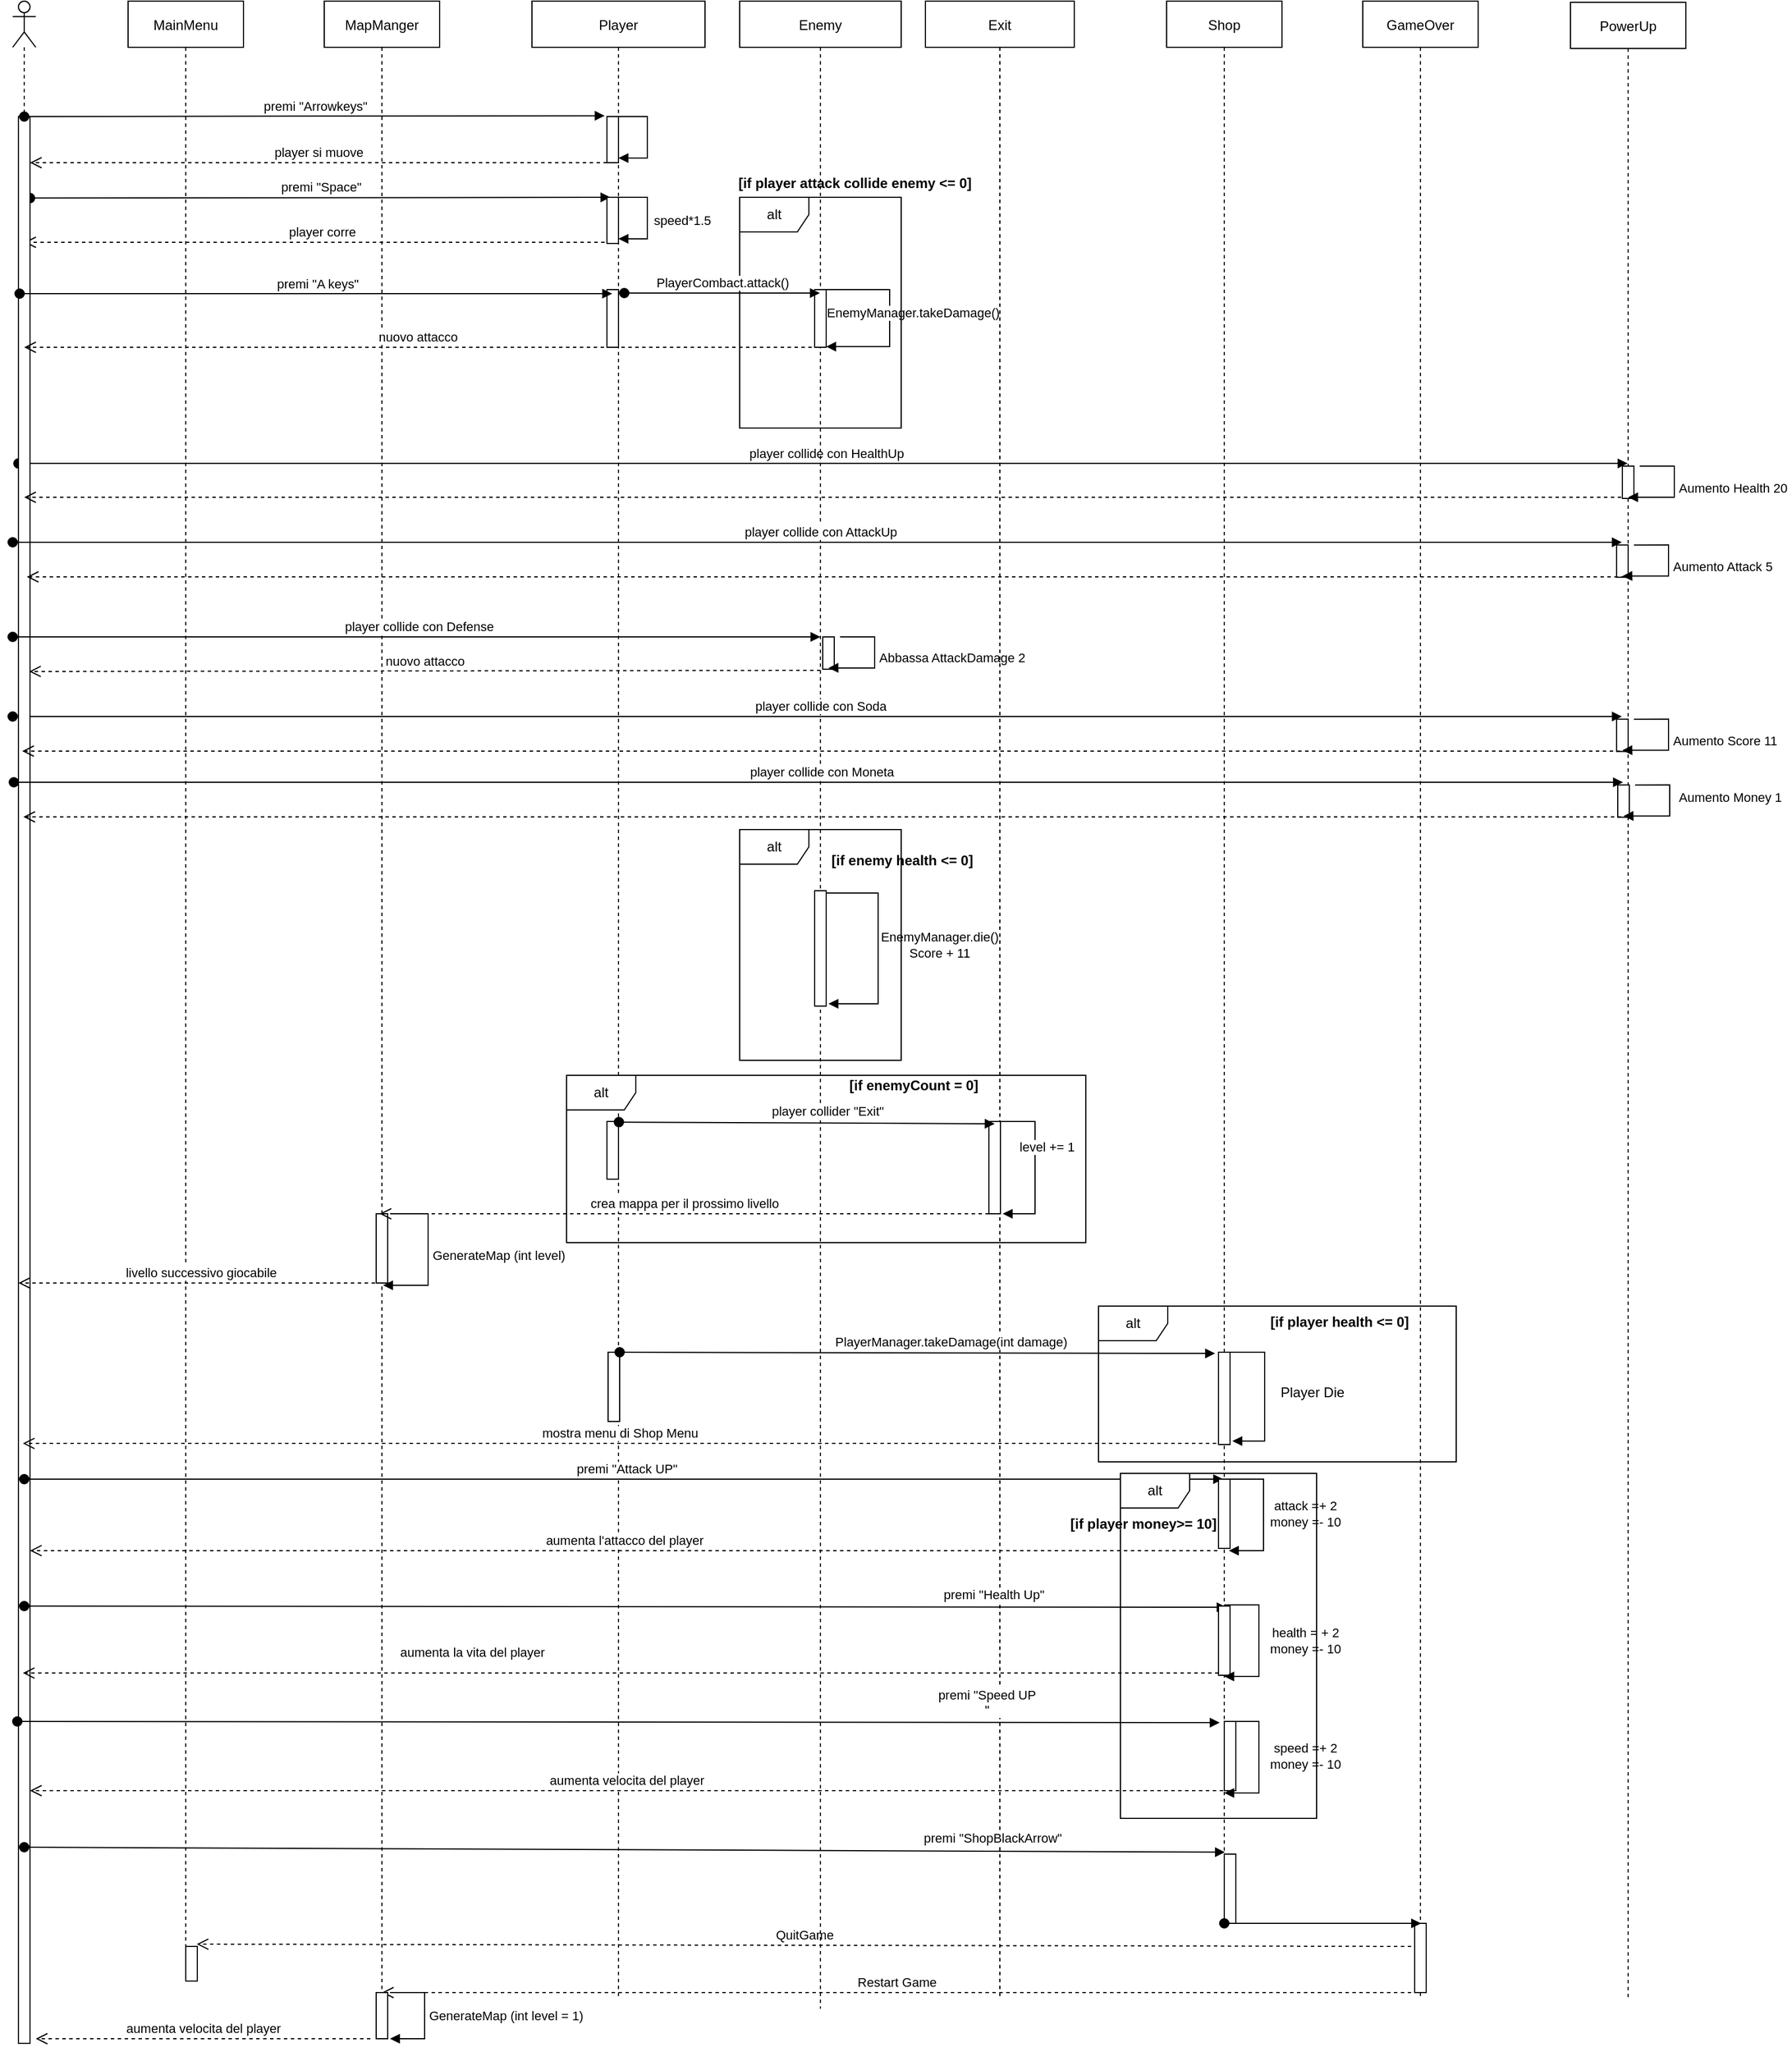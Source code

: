 <mxfile version="19.0.0" type="github">
  <diagram id="kgpKYQtTHZ0yAKxKKP6v" name="Page-1">
    <mxGraphModel dx="1654" dy="804" grid="1" gridSize="10" guides="1" tooltips="1" connect="1" arrows="1" fold="1" page="1" pageScale="1" pageWidth="1169" pageHeight="827" math="0" shadow="0">
      <root>
        <mxCell id="0" />
        <mxCell id="1" parent="0" />
        <mxCell id="IHDmYLQubq7b0O7IPrWK-1" value="MainMenu" style="shape=umlLifeline;perimeter=lifelinePerimeter;container=1;collapsible=0;recursiveResize=0;rounded=0;shadow=0;strokeWidth=1;" parent="1" vertex="1">
          <mxGeometry x="160" y="60" width="100" height="1690" as="geometry" />
        </mxCell>
        <mxCell id="H7HSWciS5RbThtjPVSTO-67" value="premi &quot;Space&quot;" style="html=1;verticalAlign=bottom;startArrow=oval;startFill=1;endArrow=block;startSize=8;rounded=0;entryX=-0.2;entryY=-0.017;entryDx=0;entryDy=0;entryPerimeter=0;" parent="IHDmYLQubq7b0O7IPrWK-1" edge="1">
          <mxGeometry x="0.004" width="60" relative="1" as="geometry">
            <mxPoint x="-85" y="170.68" as="sourcePoint" />
            <mxPoint x="418" y="170.0" as="targetPoint" />
            <mxPoint as="offset" />
          </mxGeometry>
        </mxCell>
        <mxCell id="xGa8KG1ZIACGz_nQ383S-38" value="player collide con HealthUp" style="html=1;verticalAlign=bottom;startArrow=oval;startFill=1;endArrow=block;startSize=8;rounded=0;" edge="1" parent="IHDmYLQubq7b0O7IPrWK-1" target="xGa8KG1ZIACGz_nQ383S-36">
          <mxGeometry x="0.004" width="60" relative="1" as="geometry">
            <mxPoint x="-95" y="400.68" as="sourcePoint" />
            <mxPoint x="408" y="400.0" as="targetPoint" />
            <mxPoint as="offset" />
          </mxGeometry>
        </mxCell>
        <mxCell id="IHDmYLQubq7b0O7IPrWK-10" value="MapManger" style="shape=umlLifeline;perimeter=lifelinePerimeter;container=1;collapsible=0;recursiveResize=0;rounded=0;shadow=0;strokeWidth=1;" parent="1" vertex="1">
          <mxGeometry x="330" y="60" width="100" height="1730" as="geometry" />
        </mxCell>
        <mxCell id="H7HSWciS5RbThtjPVSTO-12" value="" style="points=[];perimeter=orthogonalPerimeter;rounded=0;shadow=0;strokeWidth=1;" parent="IHDmYLQubq7b0O7IPrWK-10" vertex="1">
          <mxGeometry x="45" y="1051" width="10" height="60" as="geometry" />
        </mxCell>
        <mxCell id="H7HSWciS5RbThtjPVSTO-68" value="player corre" style="html=1;verticalAlign=bottom;endArrow=open;dashed=1;endSize=8;rounded=0;" parent="IHDmYLQubq7b0O7IPrWK-10" edge="1" target="IHDmYLQubq7b0O7IPrWK-14">
          <mxGeometry relative="1" as="geometry">
            <mxPoint x="255" y="209" as="sourcePoint" />
            <mxPoint x="-245" y="209" as="targetPoint" />
            <Array as="points">
              <mxPoint x="-170" y="209" />
            </Array>
          </mxGeometry>
        </mxCell>
        <mxCell id="IHDmYLQubq7b0O7IPrWK-12" value="Player" style="shape=umlLifeline;perimeter=lifelinePerimeter;container=1;collapsible=0;recursiveResize=0;rounded=0;shadow=0;strokeWidth=1;" parent="1" vertex="1">
          <mxGeometry x="510" y="60" width="150" height="1730" as="geometry" />
        </mxCell>
        <mxCell id="IHDmYLQubq7b0O7IPrWK-11" value="" style="points=[];perimeter=orthogonalPerimeter;rounded=0;shadow=0;strokeWidth=1;" parent="IHDmYLQubq7b0O7IPrWK-12" vertex="1">
          <mxGeometry x="65" y="100" width="10" height="40" as="geometry" />
        </mxCell>
        <mxCell id="IHDmYLQubq7b0O7IPrWK-27" value="" style="points=[];perimeter=orthogonalPerimeter;rounded=0;shadow=0;strokeWidth=1;" parent="IHDmYLQubq7b0O7IPrWK-12" vertex="1">
          <mxGeometry x="65" y="250" width="10" height="50" as="geometry" />
        </mxCell>
        <mxCell id="H7HSWciS5RbThtjPVSTO-7" value="" style="points=[];perimeter=orthogonalPerimeter;rounded=0;shadow=0;strokeWidth=1;" parent="IHDmYLQubq7b0O7IPrWK-12" vertex="1">
          <mxGeometry x="65" y="971" width="10" height="50" as="geometry" />
        </mxCell>
        <mxCell id="H7HSWciS5RbThtjPVSTO-10" value="" style="edgeStyle=orthogonalEdgeStyle;html=1;align=left;spacingLeft=2;endArrow=block;rounded=0;labelBackgroundColor=default;labelBorderColor=none;entryX=1;entryY=0.9;entryDx=0;entryDy=0;entryPerimeter=0;" parent="IHDmYLQubq7b0O7IPrWK-12" target="IHDmYLQubq7b0O7IPrWK-11" edge="1">
          <mxGeometry relative="1" as="geometry">
            <mxPoint x="75" y="100" as="sourcePoint" />
            <Array as="points">
              <mxPoint x="100" y="100" />
              <mxPoint x="100" y="136" />
            </Array>
            <mxPoint x="77" y="180" as="targetPoint" />
          </mxGeometry>
        </mxCell>
        <mxCell id="H7HSWciS5RbThtjPVSTO-65" value="" style="points=[];perimeter=orthogonalPerimeter;rounded=0;shadow=0;strokeWidth=1;" parent="IHDmYLQubq7b0O7IPrWK-12" vertex="1">
          <mxGeometry x="65" y="170" width="10" height="40" as="geometry" />
        </mxCell>
        <mxCell id="H7HSWciS5RbThtjPVSTO-66" value="" style="edgeStyle=orthogonalEdgeStyle;html=1;align=left;spacingLeft=2;endArrow=block;rounded=0;labelBackgroundColor=default;labelBorderColor=none;entryX=1;entryY=0.9;entryDx=0;entryDy=0;entryPerimeter=0;" parent="IHDmYLQubq7b0O7IPrWK-12" edge="1">
          <mxGeometry relative="1" as="geometry">
            <mxPoint x="75" y="170" as="sourcePoint" />
            <Array as="points">
              <mxPoint x="100" y="170" />
              <mxPoint x="100" y="206" />
            </Array>
            <mxPoint x="75" y="206" as="targetPoint" />
          </mxGeometry>
        </mxCell>
        <mxCell id="H7HSWciS5RbThtjPVSTO-69" value="speed*1.5" style="edgeLabel;html=1;align=center;verticalAlign=middle;resizable=0;points=[];" parent="H7HSWciS5RbThtjPVSTO-66" vertex="1" connectable="0">
          <mxGeometry x="-0.209" y="1" relative="1" as="geometry">
            <mxPoint x="29" y="11" as="offset" />
          </mxGeometry>
        </mxCell>
        <mxCell id="xGa8KG1ZIACGz_nQ383S-3" value="&lt;div&gt;alt&lt;/div&gt;" style="shape=umlFrame;whiteSpace=wrap;html=1;direction=east;" vertex="1" parent="IHDmYLQubq7b0O7IPrWK-12">
          <mxGeometry x="30" y="931" width="450" height="145" as="geometry" />
        </mxCell>
        <mxCell id="xGa8KG1ZIACGz_nQ383S-34" value="QuitGame" style="html=1;verticalAlign=bottom;endArrow=open;dashed=1;endSize=8;rounded=0;exitX=-0.1;exitY=1.033;exitDx=0;exitDy=0;exitPerimeter=0;entryX=0.951;entryY=-0.066;entryDx=0;entryDy=0;entryPerimeter=0;" edge="1" parent="IHDmYLQubq7b0O7IPrWK-12" target="xGa8KG1ZIACGz_nQ383S-33">
          <mxGeometry relative="1" as="geometry">
            <mxPoint x="762" y="1686" as="sourcePoint" />
            <mxPoint x="-130" y="1686" as="targetPoint" />
          </mxGeometry>
        </mxCell>
        <mxCell id="xGa8KG1ZIACGz_nQ383S-33" value="" style="points=[];perimeter=orthogonalPerimeter;rounded=0;shadow=0;strokeWidth=1;" vertex="1" parent="IHDmYLQubq7b0O7IPrWK-12">
          <mxGeometry x="-300" y="1686" width="10" height="30" as="geometry" />
        </mxCell>
        <mxCell id="IHDmYLQubq7b0O7IPrWK-13" value="Enemy" style="shape=umlLifeline;perimeter=lifelinePerimeter;container=1;collapsible=0;recursiveResize=0;rounded=0;shadow=0;strokeWidth=1;" parent="1" vertex="1">
          <mxGeometry x="690" y="60" width="140" height="1740" as="geometry" />
        </mxCell>
        <mxCell id="IHDmYLQubq7b0O7IPrWK-29" value="" style="points=[];perimeter=orthogonalPerimeter;rounded=0;shadow=0;strokeWidth=1;" parent="IHDmYLQubq7b0O7IPrWK-13" vertex="1">
          <mxGeometry x="65" y="250" width="10" height="50" as="geometry" />
        </mxCell>
        <mxCell id="IHDmYLQubq7b0O7IPrWK-31" value="" style="edgeStyle=orthogonalEdgeStyle;html=1;align=left;spacingLeft=2;endArrow=block;rounded=0;labelBackgroundColor=default;labelBorderColor=none;entryX=1.2;entryY=0.98;entryDx=0;entryDy=0;entryPerimeter=0;exitX=0.8;exitY=0.02;exitDx=0;exitDy=0;exitPerimeter=0;" parent="IHDmYLQubq7b0O7IPrWK-13" source="IHDmYLQubq7b0O7IPrWK-36" target="IHDmYLQubq7b0O7IPrWK-36" edge="1">
          <mxGeometry relative="1" as="geometry">
            <mxPoint x="65" y="781" as="sourcePoint" />
            <Array as="points">
              <mxPoint x="120" y="773" />
              <mxPoint x="120" y="869" />
            </Array>
            <mxPoint x="67" y="861" as="targetPoint" />
          </mxGeometry>
        </mxCell>
        <mxCell id="IHDmYLQubq7b0O7IPrWK-32" value="EnemyManager.die()&lt;br&gt;Score + 11" style="edgeLabel;html=1;align=center;verticalAlign=middle;resizable=0;points=[];" parent="IHDmYLQubq7b0O7IPrWK-31" vertex="1" connectable="0">
          <mxGeometry x="-0.185" y="3" relative="1" as="geometry">
            <mxPoint x="50" y="16" as="offset" />
          </mxGeometry>
        </mxCell>
        <mxCell id="IHDmYLQubq7b0O7IPrWK-36" value="" style="points=[];perimeter=orthogonalPerimeter;rounded=0;shadow=0;strokeWidth=1;" parent="IHDmYLQubq7b0O7IPrWK-13" vertex="1">
          <mxGeometry x="65" y="771" width="10" height="100" as="geometry" />
        </mxCell>
        <mxCell id="IHDmYLQubq7b0O7IPrWK-37" value="" style="edgeStyle=orthogonalEdgeStyle;html=1;align=left;spacingLeft=2;endArrow=block;rounded=0;labelBackgroundColor=default;labelBorderColor=none;entryX=1;entryY=0.988;entryDx=0;entryDy=0;entryPerimeter=0;exitX=0.8;exitY=0;exitDx=0;exitDy=0;exitPerimeter=0;" parent="IHDmYLQubq7b0O7IPrWK-13" source="IHDmYLQubq7b0O7IPrWK-29" target="IHDmYLQubq7b0O7IPrWK-29" edge="1">
          <mxGeometry relative="1" as="geometry">
            <mxPoint x="-170" y="230" as="sourcePoint" />
            <Array as="points">
              <mxPoint x="130" y="250" />
              <mxPoint x="130" y="299" />
            </Array>
            <mxPoint x="-168" y="310" as="targetPoint" />
          </mxGeometry>
        </mxCell>
        <mxCell id="IHDmYLQubq7b0O7IPrWK-38" value="EnemyManager.takeDamage()" style="edgeLabel;html=1;align=center;verticalAlign=middle;resizable=0;points=[];" parent="IHDmYLQubq7b0O7IPrWK-37" vertex="1" connectable="0">
          <mxGeometry x="-0.185" y="3" relative="1" as="geometry">
            <mxPoint x="17" y="11" as="offset" />
          </mxGeometry>
        </mxCell>
        <mxCell id="H7HSWciS5RbThtjPVSTO-1" value="&lt;div&gt;alt&lt;/div&gt;" style="shape=umlFrame;whiteSpace=wrap;html=1;direction=east;" parent="IHDmYLQubq7b0O7IPrWK-13" vertex="1">
          <mxGeometry y="718" width="140" height="200" as="geometry" />
        </mxCell>
        <mxCell id="xGa8KG1ZIACGz_nQ383S-1" value="&lt;div&gt;alt&lt;/div&gt;" style="shape=umlFrame;whiteSpace=wrap;html=1;direction=east;" vertex="1" parent="IHDmYLQubq7b0O7IPrWK-13">
          <mxGeometry y="170" width="140" height="200" as="geometry" />
        </mxCell>
        <mxCell id="xGa8KG1ZIACGz_nQ383S-2" value="[if player attack collide enemy &lt;= 0]" style="text;align=center;fontStyle=1;verticalAlign=middle;spacingLeft=3;spacingRight=3;strokeColor=none;rotatable=0;points=[[0,0.5],[1,0.5]];portConstraint=eastwest;" vertex="1" parent="IHDmYLQubq7b0O7IPrWK-13">
          <mxGeometry x="60" y="144" width="80" height="26" as="geometry" />
        </mxCell>
        <mxCell id="xGa8KG1ZIACGz_nQ383S-47" value="player collide con Soda" style="html=1;verticalAlign=bottom;startArrow=oval;startFill=1;endArrow=block;startSize=8;rounded=0;" edge="1" parent="IHDmYLQubq7b0O7IPrWK-13">
          <mxGeometry x="0.004" width="60" relative="1" as="geometry">
            <mxPoint x="-630" y="620" as="sourcePoint" />
            <mxPoint x="764.5" y="620" as="targetPoint" />
            <mxPoint as="offset" />
          </mxGeometry>
        </mxCell>
        <mxCell id="xGa8KG1ZIACGz_nQ383S-48" value="" style="points=[];perimeter=orthogonalPerimeter;rounded=0;shadow=0;strokeWidth=1;" vertex="1" parent="IHDmYLQubq7b0O7IPrWK-13">
          <mxGeometry x="760" y="622.32" width="10" height="28" as="geometry" />
        </mxCell>
        <mxCell id="xGa8KG1ZIACGz_nQ383S-49" value="Aumento Score 11" style="edgeStyle=orthogonalEdgeStyle;html=1;align=left;spacingLeft=2;endArrow=block;rounded=0;labelBackgroundColor=default;labelBorderColor=none;" edge="1" parent="IHDmYLQubq7b0O7IPrWK-13">
          <mxGeometry relative="1" as="geometry">
            <mxPoint x="775" y="622.32" as="sourcePoint" />
            <Array as="points">
              <mxPoint x="805" y="622.32" />
              <mxPoint x="805" y="649.32" />
              <mxPoint x="766" y="649.32" />
            </Array>
            <mxPoint x="765" y="649.32" as="targetPoint" />
          </mxGeometry>
        </mxCell>
        <mxCell id="xGa8KG1ZIACGz_nQ383S-45" value="" style="points=[];perimeter=orthogonalPerimeter;rounded=0;shadow=0;strokeWidth=1;" vertex="1" parent="IHDmYLQubq7b0O7IPrWK-13">
          <mxGeometry x="72" y="551.02" width="10" height="28" as="geometry" />
        </mxCell>
        <mxCell id="xGa8KG1ZIACGz_nQ383S-46" value="Abbassa AttackDamage 2" style="edgeStyle=orthogonalEdgeStyle;html=1;align=left;spacingLeft=2;endArrow=block;rounded=0;labelBackgroundColor=default;labelBorderColor=none;" edge="1" parent="IHDmYLQubq7b0O7IPrWK-13">
          <mxGeometry relative="1" as="geometry">
            <mxPoint x="87" y="551.02" as="sourcePoint" />
            <Array as="points">
              <mxPoint x="117" y="551.02" />
              <mxPoint x="117" y="578.02" />
              <mxPoint x="78" y="578.02" />
            </Array>
            <mxPoint x="77" y="578.02" as="targetPoint" />
          </mxGeometry>
        </mxCell>
        <mxCell id="IHDmYLQubq7b0O7IPrWK-14" value="" style="shape=umlLifeline;participant=umlActor;perimeter=lifelinePerimeter;whiteSpace=wrap;html=1;container=1;collapsible=0;recursiveResize=0;verticalAlign=top;spacingTop=36;outlineConnect=0;" parent="1" vertex="1">
          <mxGeometry x="60" y="60" width="20" height="1770" as="geometry" />
        </mxCell>
        <mxCell id="IHDmYLQubq7b0O7IPrWK-15" value="" style="points=[];perimeter=orthogonalPerimeter;rounded=0;shadow=0;strokeWidth=1;" parent="IHDmYLQubq7b0O7IPrWK-14" vertex="1">
          <mxGeometry x="5" y="100" width="10" height="1670" as="geometry" />
        </mxCell>
        <mxCell id="H7HSWciS5RbThtjPVSTO-17" value="livello successivo giocabile" style="html=1;verticalAlign=bottom;endArrow=open;dashed=1;endSize=8;rounded=0;entryX=0.3;entryY=0;entryDx=0;entryDy=0;entryPerimeter=0;" parent="IHDmYLQubq7b0O7IPrWK-14" edge="1">
          <mxGeometry relative="1" as="geometry">
            <mxPoint x="320" y="1111" as="sourcePoint" />
            <mxPoint x="5" y="1111" as="targetPoint" />
          </mxGeometry>
        </mxCell>
        <mxCell id="IHDmYLQubq7b0O7IPrWK-20" value="Exit" style="shape=umlLifeline;perimeter=lifelinePerimeter;container=1;collapsible=0;recursiveResize=0;rounded=0;shadow=0;strokeWidth=1;" parent="1" vertex="1">
          <mxGeometry x="851" y="60" width="129" height="1730" as="geometry" />
        </mxCell>
        <mxCell id="H7HSWciS5RbThtjPVSTO-8" value="" style="points=[];perimeter=orthogonalPerimeter;rounded=0;shadow=0;strokeWidth=1;" parent="IHDmYLQubq7b0O7IPrWK-20" vertex="1">
          <mxGeometry x="55" y="971" width="10" height="80" as="geometry" />
        </mxCell>
        <mxCell id="H7HSWciS5RbThtjPVSTO-19" value="&lt;div&gt;alt&lt;/div&gt;" style="shape=umlFrame;whiteSpace=wrap;html=1;direction=east;" parent="IHDmYLQubq7b0O7IPrWK-20" vertex="1">
          <mxGeometry x="150" y="1131" width="310" height="135" as="geometry" />
        </mxCell>
        <mxCell id="IHDmYLQubq7b0O7IPrWK-39" value="[if enemy health &lt;= 0]" style="text;align=center;fontStyle=1;verticalAlign=middle;spacingLeft=3;spacingRight=3;strokeColor=none;rotatable=0;points=[[0,0.5],[1,0.5]];portConstraint=eastwest;" parent="IHDmYLQubq7b0O7IPrWK-20" vertex="1">
          <mxGeometry x="-60" y="731" width="80" height="26" as="geometry" />
        </mxCell>
        <mxCell id="H7HSWciS5RbThtjPVSTO-23" value="" style="points=[];perimeter=orthogonalPerimeter;rounded=0;shadow=0;strokeWidth=1;" parent="IHDmYLQubq7b0O7IPrWK-20" vertex="1">
          <mxGeometry x="-275" y="1171" width="10" height="60" as="geometry" />
        </mxCell>
        <mxCell id="IHDmYLQubq7b0O7IPrWK-22" value="" style="edgeStyle=orthogonalEdgeStyle;html=1;align=left;spacingLeft=2;endArrow=block;rounded=0;labelBackgroundColor=default;labelBorderColor=none;" parent="IHDmYLQubq7b0O7IPrWK-20" edge="1">
          <mxGeometry relative="1" as="geometry">
            <mxPoint x="65" y="971" as="sourcePoint" />
            <Array as="points">
              <mxPoint x="95" y="971" />
              <mxPoint x="95" y="1051" />
            </Array>
            <mxPoint x="67" y="1051" as="targetPoint" />
          </mxGeometry>
        </mxCell>
        <mxCell id="H7HSWciS5RbThtjPVSTO-11" value="level += 1" style="edgeLabel;html=1;align=center;verticalAlign=middle;resizable=0;points=[];" parent="IHDmYLQubq7b0O7IPrWK-22" vertex="1" connectable="0">
          <mxGeometry x="-0.246" y="1" relative="1" as="geometry">
            <mxPoint x="9" as="offset" />
          </mxGeometry>
        </mxCell>
        <mxCell id="H7HSWciS5RbThtjPVSTO-24" value="PlayerManager.takeDamage(int damage)" style="html=1;verticalAlign=bottom;startArrow=oval;startFill=1;endArrow=block;startSize=8;rounded=0;entryX=-0.3;entryY=0.013;entryDx=0;entryDy=0;entryPerimeter=0;" parent="IHDmYLQubq7b0O7IPrWK-20" target="H7HSWciS5RbThtjPVSTO-46" edge="1">
          <mxGeometry x="0.111" y="1" width="60" relative="1" as="geometry">
            <mxPoint x="-265" y="1171" as="sourcePoint" />
            <mxPoint x="60" y="1173" as="targetPoint" />
            <mxPoint as="offset" />
          </mxGeometry>
        </mxCell>
        <mxCell id="xGa8KG1ZIACGz_nQ383S-4" value="[if enemyCount = 0]" style="text;align=center;fontStyle=1;verticalAlign=middle;spacingLeft=3;spacingRight=3;strokeColor=none;rotatable=0;points=[[0,0.5],[1,0.5]];portConstraint=eastwest;" vertex="1" parent="IHDmYLQubq7b0O7IPrWK-20">
          <mxGeometry x="-50" y="926" width="80" height="26" as="geometry" />
        </mxCell>
        <mxCell id="xGa8KG1ZIACGz_nQ383S-7" value="Player Die" style="text;html=1;align=center;verticalAlign=middle;resizable=0;points=[];autosize=1;strokeColor=none;fillColor=none;" vertex="1" parent="IHDmYLQubq7b0O7IPrWK-20">
          <mxGeometry x="300" y="1196" width="70" height="20" as="geometry" />
        </mxCell>
        <mxCell id="H7HSWciS5RbThtjPVSTO-22" value="[if player health &lt;= 0]" style="text;align=center;fontStyle=1;verticalAlign=middle;spacingLeft=3;spacingRight=3;strokeColor=none;rotatable=0;points=[[0,0.5],[1,0.5]];portConstraint=eastwest;" parent="IHDmYLQubq7b0O7IPrWK-20" vertex="1">
          <mxGeometry x="319" y="1131" width="80" height="26" as="geometry" />
        </mxCell>
        <mxCell id="xGa8KG1ZIACGz_nQ383S-44" value="player collide con Defense" style="html=1;verticalAlign=bottom;startArrow=oval;startFill=1;endArrow=block;startSize=8;rounded=0;" edge="1" parent="IHDmYLQubq7b0O7IPrWK-20">
          <mxGeometry x="0.004" width="60" relative="1" as="geometry">
            <mxPoint x="-791" y="551" as="sourcePoint" />
            <mxPoint x="-91" y="551" as="targetPoint" />
            <mxPoint as="offset" />
          </mxGeometry>
        </mxCell>
        <mxCell id="xGa8KG1ZIACGz_nQ383S-55" value="" style="html=1;verticalAlign=bottom;endArrow=open;dashed=1;endSize=8;rounded=0;exitX=-0.25;exitY=1;exitDx=0;exitDy=0;exitPerimeter=0;" edge="1" parent="IHDmYLQubq7b0O7IPrWK-20" target="IHDmYLQubq7b0O7IPrWK-14">
          <mxGeometry relative="1" as="geometry">
            <mxPoint x="609" y="430.0" as="sourcePoint" />
            <mxPoint x="-74.25" y="430.0" as="targetPoint" />
          </mxGeometry>
        </mxCell>
        <mxCell id="IHDmYLQubq7b0O7IPrWK-21" value="GameOver" style="shape=umlLifeline;perimeter=lifelinePerimeter;container=1;collapsible=0;recursiveResize=0;rounded=0;shadow=0;strokeWidth=1;" parent="1" vertex="1">
          <mxGeometry x="1230" y="60" width="100" height="1730" as="geometry" />
        </mxCell>
        <mxCell id="H7HSWciS5RbThtjPVSTO-61" value="" style="points=[];perimeter=orthogonalPerimeter;rounded=0;shadow=0;strokeWidth=1;" parent="IHDmYLQubq7b0O7IPrWK-21" vertex="1">
          <mxGeometry x="45" y="1666" width="10" height="60" as="geometry" />
        </mxCell>
        <mxCell id="IHDmYLQubq7b0O7IPrWK-3" value="premi &quot;Arrowkeys&quot;" style="html=1;verticalAlign=bottom;startArrow=oval;startFill=1;endArrow=block;startSize=8;rounded=0;entryX=-0.2;entryY=-0.017;entryDx=0;entryDy=0;entryPerimeter=0;" parent="1" target="IHDmYLQubq7b0O7IPrWK-11" edge="1">
          <mxGeometry x="0.004" width="60" relative="1" as="geometry">
            <mxPoint x="70" y="160" as="sourcePoint" />
            <mxPoint x="247" y="180.06" as="targetPoint" />
            <mxPoint as="offset" />
          </mxGeometry>
        </mxCell>
        <mxCell id="IHDmYLQubq7b0O7IPrWK-23" value="player si muove" style="html=1;verticalAlign=bottom;endArrow=open;dashed=1;endSize=8;rounded=0;" parent="1" source="IHDmYLQubq7b0O7IPrWK-11" target="IHDmYLQubq7b0O7IPrWK-15" edge="1">
          <mxGeometry relative="1" as="geometry">
            <mxPoint x="390" y="220" as="sourcePoint" />
            <mxPoint x="70" y="240" as="targetPoint" />
            <Array as="points">
              <mxPoint x="150" y="200" />
            </Array>
          </mxGeometry>
        </mxCell>
        <mxCell id="IHDmYLQubq7b0O7IPrWK-28" value="&lt;div&gt;premi &quot;A keys&quot;&lt;/div&gt;" style="html=1;verticalAlign=bottom;startArrow=oval;startFill=1;endArrow=block;startSize=8;rounded=0;exitX=0.1;exitY=0.258;exitDx=0;exitDy=0;exitPerimeter=0;" parent="1" edge="1">
          <mxGeometry x="0.004" width="60" relative="1" as="geometry">
            <mxPoint x="66" y="313.5" as="sourcePoint" />
            <mxPoint x="579.5" y="313.5" as="targetPoint" />
            <mxPoint as="offset" />
          </mxGeometry>
        </mxCell>
        <mxCell id="IHDmYLQubq7b0O7IPrWK-33" value="nuovo attacco" style="html=1;verticalAlign=bottom;endArrow=open;dashed=1;endSize=8;rounded=0;exitX=-0.25;exitY=1;exitDx=0;exitDy=0;exitPerimeter=0;" parent="1" source="IHDmYLQubq7b0O7IPrWK-29" target="IHDmYLQubq7b0O7IPrWK-14" edge="1">
          <mxGeometry relative="1" as="geometry">
            <mxPoint x="682.5" y="380.9" as="sourcePoint" />
            <mxPoint x="570" y="380" as="targetPoint" />
          </mxGeometry>
        </mxCell>
        <mxCell id="H7HSWciS5RbThtjPVSTO-13" value="crea mappa per il prossimo livello" style="html=1;verticalAlign=bottom;endArrow=open;dashed=1;endSize=8;rounded=0;entryX=0.3;entryY=0;entryDx=0;entryDy=0;entryPerimeter=0;" parent="1" source="H7HSWciS5RbThtjPVSTO-8" target="H7HSWciS5RbThtjPVSTO-12" edge="1">
          <mxGeometry relative="1" as="geometry">
            <mxPoint x="893" y="1111" as="sourcePoint" />
            <mxPoint x="390" y="1111" as="targetPoint" />
          </mxGeometry>
        </mxCell>
        <mxCell id="H7HSWciS5RbThtjPVSTO-14" value="GenerateMap (int level)" style="edgeStyle=orthogonalEdgeStyle;html=1;align=left;spacingLeft=2;endArrow=block;rounded=0;labelBackgroundColor=default;labelBorderColor=none;entryX=0.51;entryY=0.865;entryDx=0;entryDy=0;entryPerimeter=0;" parent="1" edge="1">
          <mxGeometry relative="1" as="geometry">
            <mxPoint x="390" y="1111" as="sourcePoint" />
            <Array as="points">
              <mxPoint x="420" y="1111" />
              <mxPoint x="420" y="1173" />
            </Array>
            <mxPoint x="381" y="1173" as="targetPoint" />
          </mxGeometry>
        </mxCell>
        <mxCell id="H7HSWciS5RbThtjPVSTO-34" value="premi &quot;Attack UP&quot;" style="html=1;verticalAlign=bottom;startArrow=oval;startFill=1;endArrow=block;startSize=8;rounded=0;entryX=0.4;entryY=0;entryDx=0;entryDy=0;entryPerimeter=0;" parent="1" target="H7HSWciS5RbThtjPVSTO-47" edge="1">
          <mxGeometry x="0.004" width="60" relative="1" as="geometry">
            <mxPoint x="70" y="1341" as="sourcePoint" />
            <mxPoint x="380" y="1341" as="targetPoint" />
            <mxPoint as="offset" />
          </mxGeometry>
        </mxCell>
        <mxCell id="H7HSWciS5RbThtjPVSTO-35" value="aumenta l&#39;attacco del player" style="html=1;verticalAlign=bottom;endArrow=open;dashed=1;endSize=8;rounded=0;exitX=-0.1;exitY=1.033;exitDx=0;exitDy=0;exitPerimeter=0;" parent="1" source="H7HSWciS5RbThtjPVSTO-47" edge="1">
          <mxGeometry relative="1" as="geometry">
            <mxPoint x="1062.5" y="1401" as="sourcePoint" />
            <mxPoint x="75" y="1402.98" as="targetPoint" />
          </mxGeometry>
        </mxCell>
        <mxCell id="H7HSWciS5RbThtjPVSTO-39" value="premi &quot;Health Up&quot;" style="html=1;verticalAlign=bottom;startArrow=oval;startFill=1;endArrow=block;startSize=8;rounded=0;entryX=0.7;entryY=0.017;entryDx=0;entryDy=0;entryPerimeter=0;" parent="1" target="H7HSWciS5RbThtjPVSTO-48" edge="1">
          <mxGeometry x="0.612" y="2" width="60" relative="1" as="geometry">
            <mxPoint x="70" y="1451" as="sourcePoint" />
            <mxPoint x="1284" y="1451" as="targetPoint" />
            <mxPoint as="offset" />
          </mxGeometry>
        </mxCell>
        <mxCell id="H7HSWciS5RbThtjPVSTO-28" value="&lt;div&gt;mostra menu di Shop Menu&lt;br&gt;&lt;/div&gt;" style="html=1;verticalAlign=bottom;endArrow=open;dashed=1;endSize=8;rounded=0;exitX=-0.2;exitY=0.988;exitDx=0;exitDy=0;exitPerimeter=0;" parent="1" source="H7HSWciS5RbThtjPVSTO-46" edge="1">
          <mxGeometry relative="1" as="geometry">
            <mxPoint x="1055" y="1311" as="sourcePoint" />
            <mxPoint x="68.833" y="1310.04" as="targetPoint" />
          </mxGeometry>
        </mxCell>
        <mxCell id="H7HSWciS5RbThtjPVSTO-41" value="aumenta la vita del player" style="html=1;verticalAlign=bottom;endArrow=open;dashed=1;endSize=8;rounded=0;exitX=0;exitY=0.967;exitDx=0;exitDy=0;exitPerimeter=0;" parent="1" source="H7HSWciS5RbThtjPVSTO-48" edge="1">
          <mxGeometry x="0.249" y="-9" relative="1" as="geometry">
            <mxPoint x="1275" y="1510" as="sourcePoint" />
            <mxPoint x="68.833" y="1509.02" as="targetPoint" />
            <mxPoint as="offset" />
          </mxGeometry>
        </mxCell>
        <mxCell id="H7HSWciS5RbThtjPVSTO-45" value="Shop" style="shape=umlLifeline;perimeter=lifelinePerimeter;container=1;collapsible=0;recursiveResize=0;rounded=0;shadow=0;strokeWidth=1;" parent="1" vertex="1">
          <mxGeometry x="1060" y="60" width="100" height="1670" as="geometry" />
        </mxCell>
        <mxCell id="H7HSWciS5RbThtjPVSTO-46" value="" style="points=[];perimeter=orthogonalPerimeter;rounded=0;shadow=0;strokeWidth=1;" parent="H7HSWciS5RbThtjPVSTO-45" vertex="1">
          <mxGeometry x="45" y="1171" width="10" height="80" as="geometry" />
        </mxCell>
        <mxCell id="H7HSWciS5RbThtjPVSTO-47" value="" style="points=[];perimeter=orthogonalPerimeter;rounded=0;shadow=0;strokeWidth=1;" parent="H7HSWciS5RbThtjPVSTO-45" vertex="1">
          <mxGeometry x="45" y="1281" width="10" height="60" as="geometry" />
        </mxCell>
        <mxCell id="H7HSWciS5RbThtjPVSTO-48" value="" style="points=[];perimeter=orthogonalPerimeter;rounded=0;shadow=0;strokeWidth=1;" parent="H7HSWciS5RbThtjPVSTO-45" vertex="1">
          <mxGeometry x="45" y="1391" width="10" height="60" as="geometry" />
        </mxCell>
        <mxCell id="H7HSWciS5RbThtjPVSTO-49" value="" style="edgeStyle=orthogonalEdgeStyle;html=1;align=left;spacingLeft=2;endArrow=block;rounded=0;labelBackgroundColor=default;labelBorderColor=none;" parent="H7HSWciS5RbThtjPVSTO-45" edge="1">
          <mxGeometry relative="1" as="geometry">
            <mxPoint x="54" y="1281" as="sourcePoint" />
            <Array as="points">
              <mxPoint x="84" y="1281" />
              <mxPoint x="84" y="1343" />
            </Array>
            <mxPoint x="54" y="1343" as="targetPoint" />
          </mxGeometry>
        </mxCell>
        <mxCell id="H7HSWciS5RbThtjPVSTO-56" value="&lt;div&gt;attack =+ 2&lt;/div&gt;&lt;div&gt;money =- 10&lt;/div&gt;" style="edgeLabel;html=1;align=center;verticalAlign=middle;resizable=0;points=[];" parent="H7HSWciS5RbThtjPVSTO-49" vertex="1" connectable="0">
          <mxGeometry x="-0.295" y="2" relative="1" as="geometry">
            <mxPoint x="34" y="17" as="offset" />
          </mxGeometry>
        </mxCell>
        <mxCell id="H7HSWciS5RbThtjPVSTO-50" value="" style="edgeStyle=orthogonalEdgeStyle;html=1;align=left;spacingLeft=2;endArrow=block;rounded=0;labelBackgroundColor=default;labelBorderColor=none;" parent="H7HSWciS5RbThtjPVSTO-45" edge="1">
          <mxGeometry relative="1" as="geometry">
            <mxPoint x="55" y="1188" as="sourcePoint" />
            <Array as="points">
              <mxPoint x="55" y="1171" />
              <mxPoint x="85" y="1171" />
              <mxPoint x="85" y="1248" />
            </Array>
            <mxPoint x="57" y="1248" as="targetPoint" />
          </mxGeometry>
        </mxCell>
        <mxCell id="H7HSWciS5RbThtjPVSTO-52" value="" style="points=[];perimeter=orthogonalPerimeter;rounded=0;shadow=0;strokeWidth=1;" parent="H7HSWciS5RbThtjPVSTO-45" vertex="1">
          <mxGeometry x="50" y="1491" width="10" height="60" as="geometry" />
        </mxCell>
        <mxCell id="H7HSWciS5RbThtjPVSTO-53" value="" style="edgeStyle=orthogonalEdgeStyle;html=1;align=left;spacingLeft=2;endArrow=block;rounded=0;labelBackgroundColor=default;labelBorderColor=none;" parent="H7HSWciS5RbThtjPVSTO-45" edge="1">
          <mxGeometry relative="1" as="geometry">
            <mxPoint x="50" y="1390" as="sourcePoint" />
            <Array as="points">
              <mxPoint x="80" y="1390" />
              <mxPoint x="80" y="1452" />
            </Array>
            <mxPoint x="50" y="1452" as="targetPoint" />
          </mxGeometry>
        </mxCell>
        <mxCell id="H7HSWciS5RbThtjPVSTO-57" value="&lt;div&gt;health = + 2&lt;/div&gt;&lt;div&gt;money =- 10&lt;br&gt;&lt;/div&gt;" style="edgeLabel;html=1;align=center;verticalAlign=middle;resizable=0;points=[];" parent="H7HSWciS5RbThtjPVSTO-53" vertex="1" connectable="0">
          <mxGeometry x="-0.164" relative="1" as="geometry">
            <mxPoint x="40" y="10" as="offset" />
          </mxGeometry>
        </mxCell>
        <mxCell id="H7HSWciS5RbThtjPVSTO-54" value="" style="edgeStyle=orthogonalEdgeStyle;html=1;align=left;spacingLeft=2;endArrow=block;rounded=0;labelBackgroundColor=default;labelBorderColor=none;" parent="H7HSWciS5RbThtjPVSTO-45" edge="1">
          <mxGeometry relative="1" as="geometry">
            <mxPoint x="50" y="1491" as="sourcePoint" />
            <Array as="points">
              <mxPoint x="80" y="1491" />
              <mxPoint x="80" y="1553" />
            </Array>
            <mxPoint x="50" y="1553" as="targetPoint" />
          </mxGeometry>
        </mxCell>
        <mxCell id="H7HSWciS5RbThtjPVSTO-58" value="&lt;div&gt;speed =+ 2&lt;/div&gt;&lt;div&gt;money =- 10&lt;br&gt;&lt;/div&gt;" style="edgeLabel;html=1;align=center;verticalAlign=middle;resizable=0;points=[];" parent="H7HSWciS5RbThtjPVSTO-54" vertex="1" connectable="0">
          <mxGeometry x="-0.279" y="2" relative="1" as="geometry">
            <mxPoint x="38" y="16" as="offset" />
          </mxGeometry>
        </mxCell>
        <mxCell id="H7HSWciS5RbThtjPVSTO-51" value="&lt;div&gt;premi &quot;Speed UP&lt;/div&gt;&lt;div&gt;&quot;&lt;/div&gt;" style="html=1;verticalAlign=bottom;startArrow=oval;startFill=1;endArrow=block;startSize=8;rounded=0;entryX=0.7;entryY=0.017;entryDx=0;entryDy=0;entryPerimeter=0;" parent="1" edge="1">
          <mxGeometry x="0.612" y="2" width="60" relative="1" as="geometry">
            <mxPoint x="64" y="1551" as="sourcePoint" />
            <mxPoint x="1106" y="1552.02" as="targetPoint" />
            <mxPoint as="offset" />
          </mxGeometry>
        </mxCell>
        <mxCell id="H7HSWciS5RbThtjPVSTO-55" value="aumenta velocita del player" style="html=1;verticalAlign=bottom;endArrow=open;dashed=1;endSize=8;rounded=0;exitX=-0.1;exitY=1.033;exitDx=0;exitDy=0;exitPerimeter=0;" parent="1" edge="1">
          <mxGeometry relative="1" as="geometry">
            <mxPoint x="1109" y="1611" as="sourcePoint" />
            <mxPoint x="75" y="1611" as="targetPoint" />
          </mxGeometry>
        </mxCell>
        <mxCell id="H7HSWciS5RbThtjPVSTO-60" value="&lt;div&gt;premi &quot;ShopBlackArrow&quot;&lt;/div&gt;" style="html=1;verticalAlign=bottom;startArrow=oval;startFill=1;endArrow=block;startSize=8;rounded=0;entryX=0.056;entryY=-0.028;entryDx=0;entryDy=0;entryPerimeter=0;" parent="1" target="xGa8KG1ZIACGz_nQ383S-23" edge="1">
          <mxGeometry x="0.612" y="2" width="60" relative="1" as="geometry">
            <mxPoint x="70" y="1660" as="sourcePoint" />
            <mxPoint x="1283" y="1664" as="targetPoint" />
            <mxPoint as="offset" />
          </mxGeometry>
        </mxCell>
        <mxCell id="IHDmYLQubq7b0O7IPrWK-30" value="&lt;div&gt;PlayerCombact.attack()&lt;/div&gt;" style="html=1;verticalAlign=bottom;startArrow=oval;startFill=1;endArrow=block;startSize=8;rounded=0;" parent="1" target="IHDmYLQubq7b0O7IPrWK-13" edge="1">
          <mxGeometry x="0.004" width="60" relative="1" as="geometry">
            <mxPoint x="590" y="313" as="sourcePoint" />
            <mxPoint x="680" y="280" as="targetPoint" />
            <mxPoint as="offset" />
          </mxGeometry>
        </mxCell>
        <mxCell id="H7HSWciS5RbThtjPVSTO-9" value="player collider &quot;Exit&quot;" style="html=1;verticalAlign=bottom;startArrow=oval;startFill=1;endArrow=block;startSize=8;rounded=0;entryX=0.5;entryY=0.025;entryDx=0;entryDy=0;entryPerimeter=0;exitX=1.036;exitY=0.011;exitDx=0;exitDy=0;exitPerimeter=0;" parent="1" target="H7HSWciS5RbThtjPVSTO-8" edge="1" source="H7HSWciS5RbThtjPVSTO-7">
          <mxGeometry x="0.111" y="1" width="60" relative="1" as="geometry">
            <mxPoint x="585" y="1021" as="sourcePoint" />
            <mxPoint x="1094.5" y="1021" as="targetPoint" />
            <mxPoint as="offset" />
          </mxGeometry>
        </mxCell>
        <mxCell id="xGa8KG1ZIACGz_nQ383S-21" value="&lt;div&gt;alt&lt;/div&gt;" style="shape=umlFrame;whiteSpace=wrap;html=1;direction=east;" vertex="1" parent="1">
          <mxGeometry x="1020" y="1336" width="170" height="299" as="geometry" />
        </mxCell>
        <mxCell id="xGa8KG1ZIACGz_nQ383S-22" value="[if player money&gt;= 10]" style="text;align=center;fontStyle=1;verticalAlign=middle;spacingLeft=3;spacingRight=3;strokeColor=none;rotatable=0;points=[[0,0.5],[1,0.5]];portConstraint=eastwest;" vertex="1" parent="1">
          <mxGeometry x="1000" y="1366" width="80" height="26" as="geometry" />
        </mxCell>
        <mxCell id="xGa8KG1ZIACGz_nQ383S-23" value="" style="points=[];perimeter=orthogonalPerimeter;rounded=0;shadow=0;strokeWidth=1;" vertex="1" parent="1">
          <mxGeometry x="1110" y="1666" width="10" height="60" as="geometry" />
        </mxCell>
        <mxCell id="xGa8KG1ZIACGz_nQ383S-26" value="" style="html=1;verticalAlign=bottom;startArrow=oval;startFill=1;endArrow=block;startSize=8;rounded=0;entryX=0.056;entryY=-0.028;entryDx=0;entryDy=0;entryPerimeter=0;" edge="1" parent="1">
          <mxGeometry x="0.612" y="2" width="60" relative="1" as="geometry">
            <mxPoint x="1110" y="1726" as="sourcePoint" />
            <mxPoint x="1280.56" y="1726.0" as="targetPoint" />
            <mxPoint as="offset" />
          </mxGeometry>
        </mxCell>
        <mxCell id="xGa8KG1ZIACGz_nQ383S-28" value="Restart Game" style="html=1;verticalAlign=bottom;endArrow=open;dashed=1;endSize=8;rounded=0;exitX=-0.1;exitY=1.033;exitDx=0;exitDy=0;exitPerimeter=0;" edge="1" parent="1">
          <mxGeometry relative="1" as="geometry">
            <mxPoint x="1272" y="1786" as="sourcePoint" />
            <mxPoint x="380" y="1786" as="targetPoint" />
          </mxGeometry>
        </mxCell>
        <mxCell id="xGa8KG1ZIACGz_nQ383S-29" value="" style="points=[];perimeter=orthogonalPerimeter;rounded=0;shadow=0;strokeWidth=1;" vertex="1" parent="1">
          <mxGeometry x="375" y="1786" width="10" height="40" as="geometry" />
        </mxCell>
        <mxCell id="xGa8KG1ZIACGz_nQ383S-30" value="GenerateMap (int level = 1)" style="edgeStyle=orthogonalEdgeStyle;html=1;align=left;spacingLeft=2;endArrow=block;rounded=0;labelBackgroundColor=default;labelBorderColor=none;entryX=1.2;entryY=1;entryDx=0;entryDy=0;entryPerimeter=0;" edge="1" parent="1" target="xGa8KG1ZIACGz_nQ383S-29">
          <mxGeometry relative="1" as="geometry">
            <mxPoint x="387" y="1786" as="sourcePoint" />
            <Array as="points">
              <mxPoint x="417" y="1786" />
              <mxPoint x="417" y="1826" />
            </Array>
            <mxPoint x="378" y="1848" as="targetPoint" />
          </mxGeometry>
        </mxCell>
        <mxCell id="xGa8KG1ZIACGz_nQ383S-31" value="aumenta velocita del player" style="html=1;verticalAlign=bottom;endArrow=open;dashed=1;endSize=8;rounded=0;" edge="1" parent="1">
          <mxGeometry relative="1" as="geometry">
            <mxPoint x="370" y="1826" as="sourcePoint" />
            <mxPoint x="80" y="1826" as="targetPoint" />
          </mxGeometry>
        </mxCell>
        <mxCell id="xGa8KG1ZIACGz_nQ383S-36" value="PowerUp" style="shape=umlLifeline;perimeter=lifelinePerimeter;container=1;collapsible=0;recursiveResize=0;rounded=0;shadow=0;strokeWidth=1;" vertex="1" parent="1">
          <mxGeometry x="1410" y="61" width="100" height="1729" as="geometry" />
        </mxCell>
        <mxCell id="xGa8KG1ZIACGz_nQ383S-39" value="" style="points=[];perimeter=orthogonalPerimeter;rounded=0;shadow=0;strokeWidth=1;" vertex="1" parent="xGa8KG1ZIACGz_nQ383S-36">
          <mxGeometry x="45" y="402" width="10" height="28" as="geometry" />
        </mxCell>
        <mxCell id="xGa8KG1ZIACGz_nQ383S-40" value="Aumento Health 20&amp;nbsp;" style="edgeStyle=orthogonalEdgeStyle;html=1;align=left;spacingLeft=2;endArrow=block;rounded=0;labelBackgroundColor=default;labelBorderColor=none;" edge="1" parent="xGa8KG1ZIACGz_nQ383S-36">
          <mxGeometry relative="1" as="geometry">
            <mxPoint x="60" y="402" as="sourcePoint" />
            <Array as="points">
              <mxPoint x="90" y="402" />
              <mxPoint x="90" y="429" />
              <mxPoint x="51" y="429" />
            </Array>
            <mxPoint x="50" y="429" as="targetPoint" />
          </mxGeometry>
        </mxCell>
        <mxCell id="xGa8KG1ZIACGz_nQ383S-41" value="player collide con AttackUp" style="html=1;verticalAlign=bottom;startArrow=oval;startFill=1;endArrow=block;startSize=8;rounded=0;" edge="1" parent="1">
          <mxGeometry x="0.004" width="60" relative="1" as="geometry">
            <mxPoint x="60" y="529" as="sourcePoint" />
            <mxPoint x="1454.5" y="529" as="targetPoint" />
            <mxPoint as="offset" />
          </mxGeometry>
        </mxCell>
        <mxCell id="xGa8KG1ZIACGz_nQ383S-42" value="" style="points=[];perimeter=orthogonalPerimeter;rounded=0;shadow=0;strokeWidth=1;" vertex="1" parent="1">
          <mxGeometry x="1450" y="531.32" width="10" height="28" as="geometry" />
        </mxCell>
        <mxCell id="xGa8KG1ZIACGz_nQ383S-43" value="Aumento Attack 5" style="edgeStyle=orthogonalEdgeStyle;html=1;align=left;spacingLeft=2;endArrow=block;rounded=0;labelBackgroundColor=default;labelBorderColor=none;" edge="1" parent="1">
          <mxGeometry relative="1" as="geometry">
            <mxPoint x="1465" y="531.32" as="sourcePoint" />
            <Array as="points">
              <mxPoint x="1495" y="531.32" />
              <mxPoint x="1495" y="558.32" />
              <mxPoint x="1456" y="558.32" />
            </Array>
            <mxPoint x="1455" y="558.32" as="targetPoint" />
          </mxGeometry>
        </mxCell>
        <mxCell id="xGa8KG1ZIACGz_nQ383S-52" value="player collide con Moneta" style="html=1;verticalAlign=bottom;startArrow=oval;startFill=1;endArrow=block;startSize=8;rounded=0;" edge="1" parent="1">
          <mxGeometry x="0.004" width="60" relative="1" as="geometry">
            <mxPoint x="61" y="737" as="sourcePoint" />
            <mxPoint x="1455.5" y="737" as="targetPoint" />
            <mxPoint as="offset" />
          </mxGeometry>
        </mxCell>
        <mxCell id="xGa8KG1ZIACGz_nQ383S-53" value="" style="points=[];perimeter=orthogonalPerimeter;rounded=0;shadow=0;strokeWidth=1;" vertex="1" parent="1">
          <mxGeometry x="1451" y="739.32" width="10" height="28" as="geometry" />
        </mxCell>
        <mxCell id="xGa8KG1ZIACGz_nQ383S-54" value="Aumento Money 1" style="edgeStyle=orthogonalEdgeStyle;html=1;align=left;spacingLeft=2;endArrow=block;rounded=0;labelBackgroundColor=default;labelBorderColor=none;" edge="1" parent="1">
          <mxGeometry x="-0.161" y="4" relative="1" as="geometry">
            <mxPoint x="1466" y="739.32" as="sourcePoint" />
            <Array as="points">
              <mxPoint x="1496" y="739.32" />
              <mxPoint x="1496" y="766.32" />
              <mxPoint x="1457" y="766.32" />
            </Array>
            <mxPoint x="1456" y="766.32" as="targetPoint" />
            <mxPoint as="offset" />
          </mxGeometry>
        </mxCell>
        <mxCell id="xGa8KG1ZIACGz_nQ383S-56" value="" style="html=1;verticalAlign=bottom;endArrow=open;dashed=1;endSize=8;rounded=0;exitX=-0.25;exitY=1;exitDx=0;exitDy=0;exitPerimeter=0;" edge="1" parent="1">
          <mxGeometry relative="1" as="geometry">
            <mxPoint x="1463" y="559.0" as="sourcePoint" />
            <mxPoint x="72.25" y="559.0" as="targetPoint" />
          </mxGeometry>
        </mxCell>
        <mxCell id="xGa8KG1ZIACGz_nQ383S-57" value="nuovo attacco" style="html=1;verticalAlign=bottom;endArrow=open;dashed=1;endSize=8;rounded=0;" edge="1" parent="1">
          <mxGeometry relative="1" as="geometry">
            <mxPoint x="760" y="640" as="sourcePoint" />
            <mxPoint x="74.25" y="641.0" as="targetPoint" />
          </mxGeometry>
        </mxCell>
        <mxCell id="xGa8KG1ZIACGz_nQ383S-58" value="" style="html=1;verticalAlign=bottom;endArrow=open;dashed=1;endSize=8;rounded=0;exitX=-0.25;exitY=1;exitDx=0;exitDy=0;exitPerimeter=0;" edge="1" parent="1">
          <mxGeometry relative="1" as="geometry">
            <mxPoint x="1459" y="710.0" as="sourcePoint" />
            <mxPoint x="68.25" y="710.0" as="targetPoint" />
          </mxGeometry>
        </mxCell>
        <mxCell id="xGa8KG1ZIACGz_nQ383S-59" value="" style="html=1;verticalAlign=bottom;endArrow=open;dashed=1;endSize=8;rounded=0;exitX=-0.25;exitY=1;exitDx=0;exitDy=0;exitPerimeter=0;" edge="1" parent="1">
          <mxGeometry relative="1" as="geometry">
            <mxPoint x="1460.0" y="767.0" as="sourcePoint" />
            <mxPoint x="69.25" y="767.0" as="targetPoint" />
          </mxGeometry>
        </mxCell>
      </root>
    </mxGraphModel>
  </diagram>
</mxfile>
